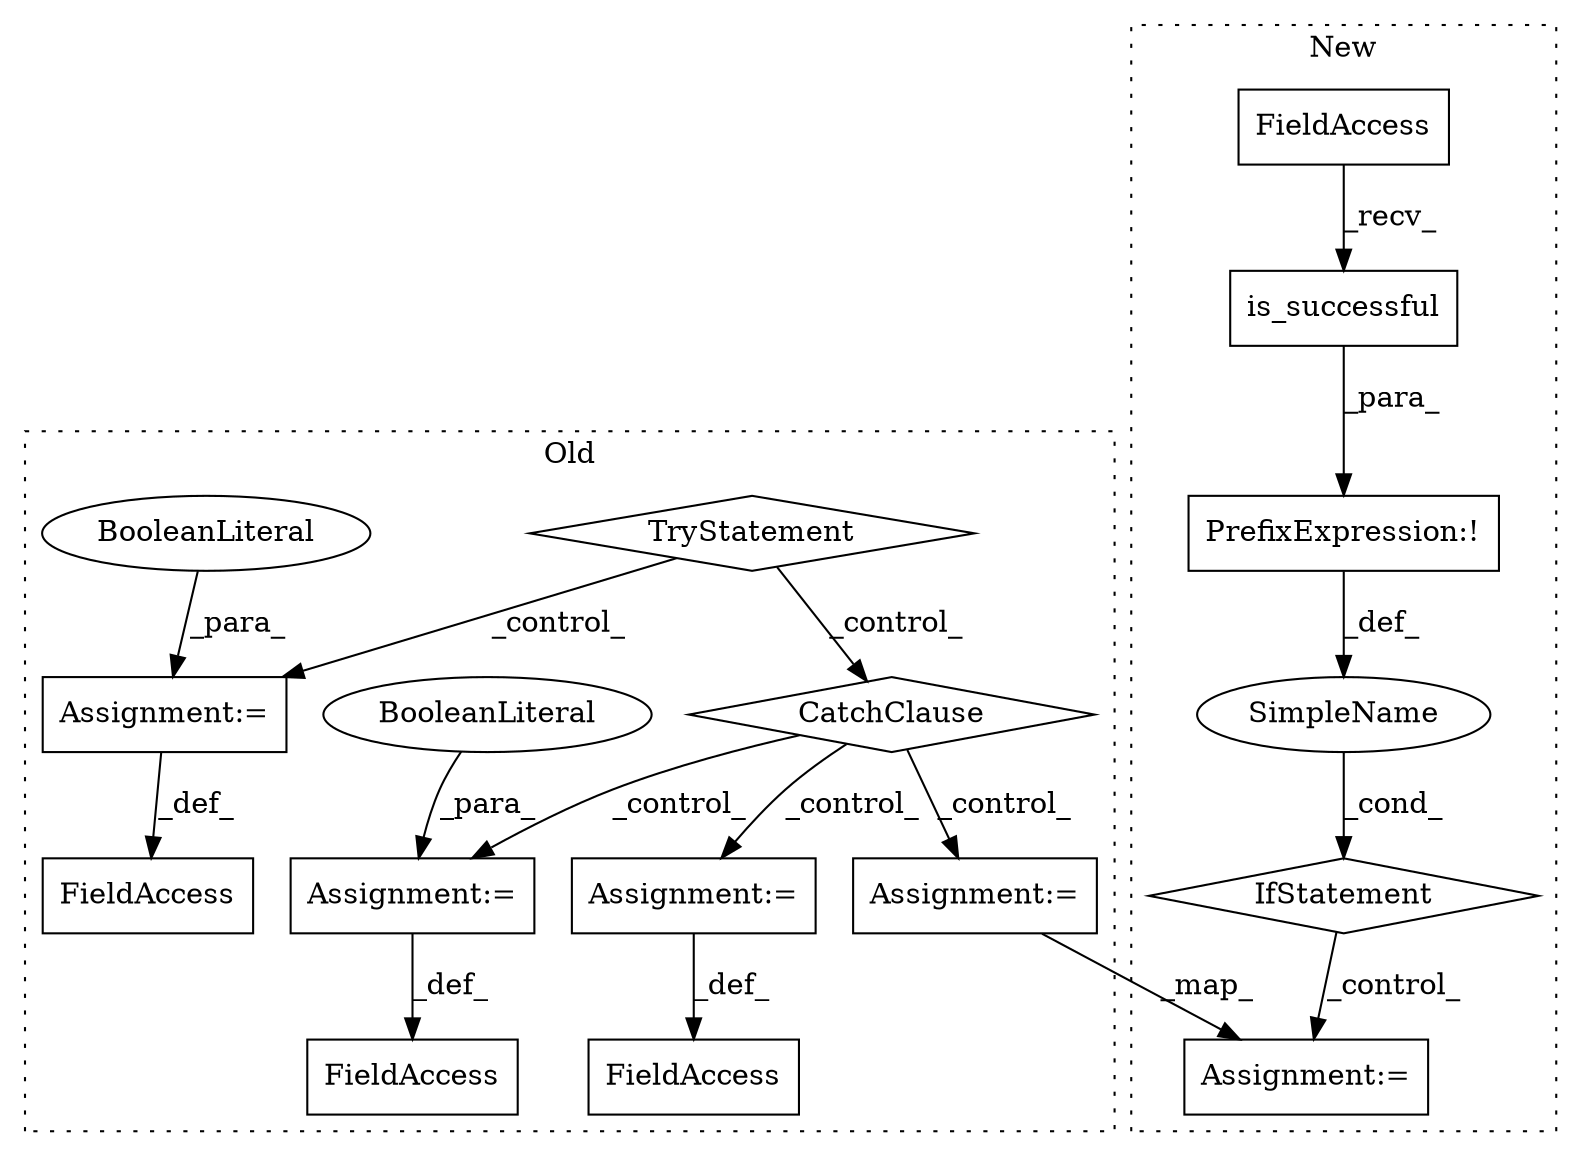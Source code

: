 digraph G {
subgraph cluster0 {
1 [label="TryStatement" a="54" s="230" l="4" shape="diamond"];
3 [label="CatchClause" a="12" s="266,290" l="11,2" shape="diamond"];
4 [label="Assignment:=" a="7" s="333" l="1" shape="box"];
5 [label="FieldAccess" a="22" s="323" l="10" shape="box"];
6 [label="BooleanLiteral" a="9" s="334" l="5" shape="ellipse"];
7 [label="Assignment:=" a="7" s="252" l="1" shape="box"];
8 [label="FieldAccess" a="22" s="242" l="10" shape="box"];
9 [label="BooleanLiteral" a="9" s="253" l="4" shape="ellipse"];
10 [label="Assignment:=" a="7" s="313" l="1" shape="box"];
11 [label="FieldAccess" a="22" s="300" l="13" shape="box"];
17 [label="Assignment:=" a="7" s="355" l="1" shape="box"];
label = "Old";
style="dotted";
}
subgraph cluster1 {
2 [label="is_successful" a="32" s="361" l="15" shape="box"];
12 [label="FieldAccess" a="22" s="352" l="8" shape="box"];
13 [label="IfStatement" a="25" s="347,376" l="4,2" shape="diamond"];
14 [label="PrefixExpression:!" a="38" s="351" l="1" shape="box"];
15 [label="SimpleName" a="42" s="" l="" shape="ellipse"];
16 [label="Assignment:=" a="7" s="394" l="1" shape="box"];
label = "New";
style="dotted";
}
1 -> 3 [label="_control_"];
1 -> 7 [label="_control_"];
2 -> 14 [label="_para_"];
3 -> 10 [label="_control_"];
3 -> 4 [label="_control_"];
3 -> 17 [label="_control_"];
4 -> 5 [label="_def_"];
6 -> 4 [label="_para_"];
7 -> 8 [label="_def_"];
9 -> 7 [label="_para_"];
10 -> 11 [label="_def_"];
12 -> 2 [label="_recv_"];
13 -> 16 [label="_control_"];
14 -> 15 [label="_def_"];
15 -> 13 [label="_cond_"];
17 -> 16 [label="_map_"];
}